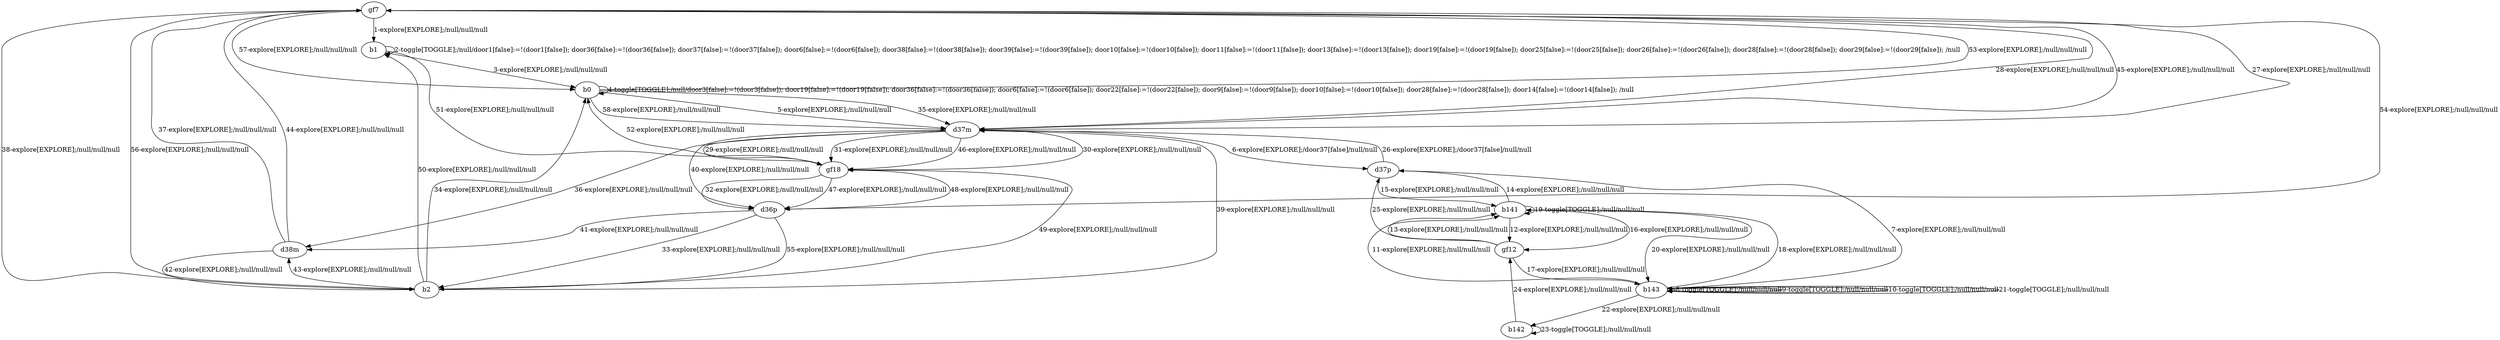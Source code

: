 # Total number of goals covered by this test: 4
# b143 --> b141
# b142 --> b142
# gf12 --> d37p
# b141 --> gf12

digraph g {
"gf7" -> "b1" [label = "1-explore[EXPLORE];/null/null/null"];
"b1" -> "b1" [label = "2-toggle[TOGGLE];/null/door1[false]:=!(door1[false]); door36[false]:=!(door36[false]); door37[false]:=!(door37[false]); door6[false]:=!(door6[false]); door38[false]:=!(door38[false]); door39[false]:=!(door39[false]); door10[false]:=!(door10[false]); door11[false]:=!(door11[false]); door13[false]:=!(door13[false]); door19[false]:=!(door19[false]); door25[false]:=!(door25[false]); door26[false]:=!(door26[false]); door28[false]:=!(door28[false]); door29[false]:=!(door29[false]); /null"];
"b1" -> "b0" [label = "3-explore[EXPLORE];/null/null/null"];
"b0" -> "b0" [label = "4-toggle[TOGGLE];/null/door3[false]:=!(door3[false]); door19[false]:=!(door19[false]); door36[false]:=!(door36[false]); door6[false]:=!(door6[false]); door22[false]:=!(door22[false]); door9[false]:=!(door9[false]); door10[false]:=!(door10[false]); door28[false]:=!(door28[false]); door14[false]:=!(door14[false]); /null"];
"b0" -> "d37m" [label = "5-explore[EXPLORE];/null/null/null"];
"d37m" -> "d37p" [label = "6-explore[EXPLORE];/door37[false]/null/null"];
"d37p" -> "b143" [label = "7-explore[EXPLORE];/null/null/null"];
"b143" -> "b143" [label = "8-toggle[TOGGLE];/null/null/null"];
"b143" -> "b143" [label = "9-toggle[TOGGLE];/null/null/null"];
"b143" -> "b143" [label = "10-toggle[TOGGLE];/null/null/null"];
"b143" -> "b141" [label = "11-explore[EXPLORE];/null/null/null"];
"b141" -> "gf12" [label = "12-explore[EXPLORE];/null/null/null"];
"gf12" -> "b141" [label = "13-explore[EXPLORE];/null/null/null"];
"b141" -> "d37p" [label = "14-explore[EXPLORE];/null/null/null"];
"d37p" -> "b141" [label = "15-explore[EXPLORE];/null/null/null"];
"b141" -> "gf12" [label = "16-explore[EXPLORE];/null/null/null"];
"gf12" -> "b143" [label = "17-explore[EXPLORE];/null/null/null"];
"b143" -> "b141" [label = "18-explore[EXPLORE];/null/null/null"];
"b141" -> "b141" [label = "19-toggle[TOGGLE];/null/null/null"];
"b141" -> "b143" [label = "20-explore[EXPLORE];/null/null/null"];
"b143" -> "b143" [label = "21-toggle[TOGGLE];/null/null/null"];
"b143" -> "b142" [label = "22-explore[EXPLORE];/null/null/null"];
"b142" -> "b142" [label = "23-toggle[TOGGLE];/null/null/null"];
"b142" -> "gf12" [label = "24-explore[EXPLORE];/null/null/null"];
"gf12" -> "d37p" [label = "25-explore[EXPLORE];/null/null/null"];
"d37p" -> "d37m" [label = "26-explore[EXPLORE];/door37[false]/null/null"];
"d37m" -> "gf7" [label = "27-explore[EXPLORE];/null/null/null"];
"gf7" -> "d37m" [label = "28-explore[EXPLORE];/null/null/null"];
"d37m" -> "gf18" [label = "29-explore[EXPLORE];/null/null/null"];
"gf18" -> "d37m" [label = "30-explore[EXPLORE];/null/null/null"];
"d37m" -> "gf18" [label = "31-explore[EXPLORE];/null/null/null"];
"gf18" -> "d36p" [label = "32-explore[EXPLORE];/null/null/null"];
"d36p" -> "b2" [label = "33-explore[EXPLORE];/null/null/null"];
"b2" -> "b0" [label = "34-explore[EXPLORE];/null/null/null"];
"b0" -> "d37m" [label = "35-explore[EXPLORE];/null/null/null"];
"d37m" -> "d38m" [label = "36-explore[EXPLORE];/null/null/null"];
"d38m" -> "gf7" [label = "37-explore[EXPLORE];/null/null/null"];
"gf7" -> "b2" [label = "38-explore[EXPLORE];/null/null/null"];
"b2" -> "d37m" [label = "39-explore[EXPLORE];/null/null/null"];
"d37m" -> "d36p" [label = "40-explore[EXPLORE];/null/null/null"];
"d36p" -> "d38m" [label = "41-explore[EXPLORE];/null/null/null"];
"d38m" -> "b2" [label = "42-explore[EXPLORE];/null/null/null"];
"b2" -> "d38m" [label = "43-explore[EXPLORE];/null/null/null"];
"d38m" -> "gf7" [label = "44-explore[EXPLORE];/null/null/null"];
"gf7" -> "d37m" [label = "45-explore[EXPLORE];/null/null/null"];
"d37m" -> "gf18" [label = "46-explore[EXPLORE];/null/null/null"];
"gf18" -> "d36p" [label = "47-explore[EXPLORE];/null/null/null"];
"d36p" -> "gf18" [label = "48-explore[EXPLORE];/null/null/null"];
"gf18" -> "b2" [label = "49-explore[EXPLORE];/null/null/null"];
"b2" -> "b1" [label = "50-explore[EXPLORE];/null/null/null"];
"b1" -> "gf18" [label = "51-explore[EXPLORE];/null/null/null"];
"gf18" -> "b0" [label = "52-explore[EXPLORE];/null/null/null"];
"b0" -> "gf7" [label = "53-explore[EXPLORE];/null/null/null"];
"gf7" -> "d36p" [label = "54-explore[EXPLORE];/null/null/null"];
"d36p" -> "b2" [label = "55-explore[EXPLORE];/null/null/null"];
"b2" -> "gf7" [label = "56-explore[EXPLORE];/null/null/null"];
"gf7" -> "b0" [label = "57-explore[EXPLORE];/null/null/null"];
"b0" -> "d37m" [label = "58-explore[EXPLORE];/null/null/null"];
}
